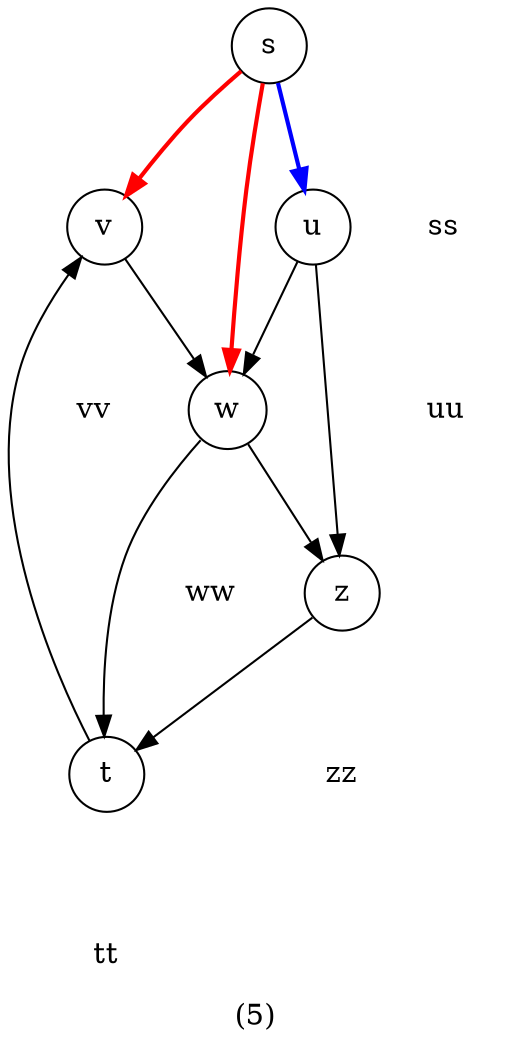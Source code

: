 digraph G {
  graph [label="(5)", lblstyle="below=-1cm"];
  node [style="fill=blue!20", shape=circle, texmode="math"];
  edge [label=" ", lblstyle=auto, topath="bend left"];

  s -> v [texlbl="$7$", color=red, style=bold, topath="bend right"];
  s -> w [texlbl="$4$", color=red, style=bold];
  s -> u [texlbl="$2$", color=blue, style=bold];
  v -> w [texlbl="$1$"];
  u -> w [texlbl="$1$"];
  u -> z [texlbl="$3$"];
  w -> t [texlbl="$4$"];
  w -> z [texlbl="$1$", topath="bend right"];
  z -> t [texlbl="$2$"];
  t -> v [texlbl="$0$"];

  node [style="", shape=none];
  edge [style=invis, len=0.2, topath=""];
  s -> ss;
  u -> uu;
  v -> vv;
  t -> tt;
  z -> zz;
  w -> ww;
  ss [texlbl="\color{blue}$0$"]
  uu [texlbl="\color{blue}$43$"]
  vv [texlbl="\color{blue}$7$"]
  tt [texlbl="\color{blue}$43$"]
  zz [texlbl="\color{blue}$43$"]
  ww [texlbl="\color{blue}$4$"]

  s [style="fill=red!20"]
}
